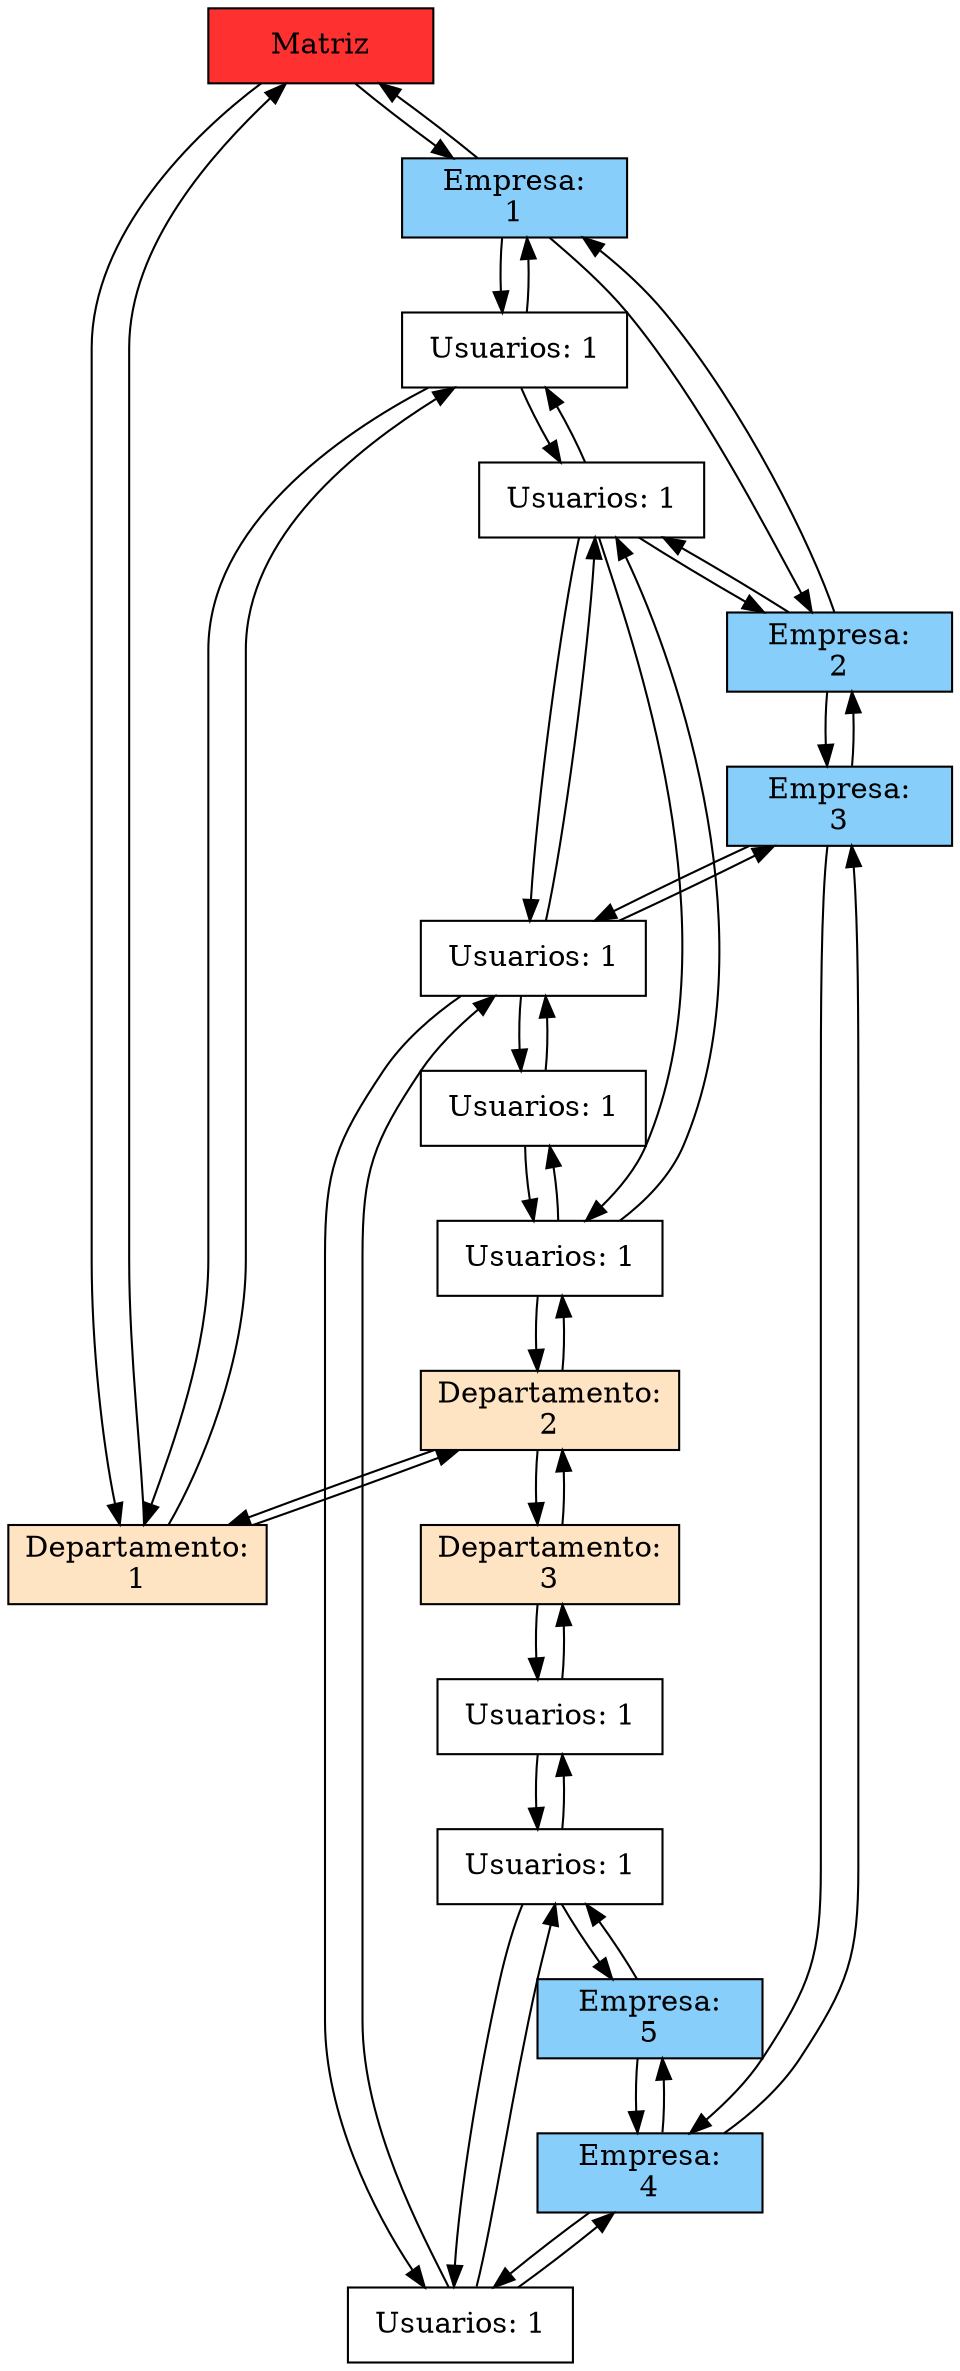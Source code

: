 digraph{
node [shape=box width=1.5];

#Columnas
"0_0" [label="Matriz" pos = "0,-0!" style = filled, fillcolor = firebrick1]
"0_1" [label="Empresa:\n1" pos = "0,-1!" style = filled, fillcolor = lightskyblue]
"0_2" [label="Empresa:\n2" pos = "0,-2!" style = filled, fillcolor = lightskyblue]
"0_3" [label="Empresa:\n3" pos = "0,-3!" style = filled, fillcolor = lightskyblue]
"0_4" [label="Empresa:\n4" pos = "0,-4!" style = filled, fillcolor = lightskyblue]
"0_5" [label="Empresa:\n5" pos = "0,-5!" style = filled, fillcolor = lightskyblue]
"1_0" [label="Departamento:\n1" pos = "2,-0!" style = filled, fillcolor = bisque1]
"1_1" [label="Usuarios: 1" pos = "2,-1!"]
"1_2" [label="Usuarios: 1" pos = "2,-2!"]
"1_3" [label="Usuarios: 1" pos = "2,-3!"]
"1_4" [label="Usuarios: 1" pos = "2,-4!"]
"1_5" [label="Usuarios: 1" pos = "2,-5!"]
"2_0" [label="Departamento:\n2" pos = "4,-0!" style = filled, fillcolor = bisque1]
"2_2" [label="Usuarios: 1" pos = "4,-2!"]
"2_3" [label="Usuarios: 1" pos = "4,-3!"]
"3_0" [label="Departamento:\n3" pos = "6,-0!" style = filled, fillcolor = bisque1]
"3_5" [label="Usuarios: 1" pos = "6,-5!"]
"0_0" -> "0_1"
"0_1" -> "0_0"
"0_1" -> "0_2"
"0_2" -> "0_1"
"0_2" -> "0_3"
"0_3" -> "0_2"
"0_3" -> "0_4"
"0_4" -> "0_3"
"0_4" -> "0_5"
"0_5" -> "0_4"
"1_0" -> "1_1"
"1_1" -> "1_0"
"1_1" -> "1_2"
"1_2" -> "1_1"
"1_2" -> "1_3"
"1_3" -> "1_2"
"1_3" -> "1_4"
"1_4" -> "1_3"
"1_4" -> "1_5"
"1_5" -> "1_4"
"2_0" -> "2_2"
"2_2" -> "2_0"
"2_2" -> "2_3"
"2_3" -> "2_2"
"3_0" -> "3_5"
"3_5" -> "3_0"
"0_0"-> "1_0"
"1_0" -> "0_0"
"1_0"-> "2_0"
"2_0" -> "1_0"
"2_0"-> "3_0"
"3_0" -> "2_0"
"0_1"-> "1_1"
"1_1" -> "0_1"
"0_2"-> "1_2"
"1_2" -> "0_2"
"1_2"-> "2_2"
"2_2" -> "1_2"
"0_3"-> "1_3"
"1_3" -> "0_3"
"1_3"-> "2_3"
"2_3" -> "1_3"
"0_4"-> "1_4"
"1_4" -> "0_4"
"0_5"-> "1_5"
"1_5" -> "0_5"
"1_5"-> "3_5"
"3_5" -> "1_5"

}